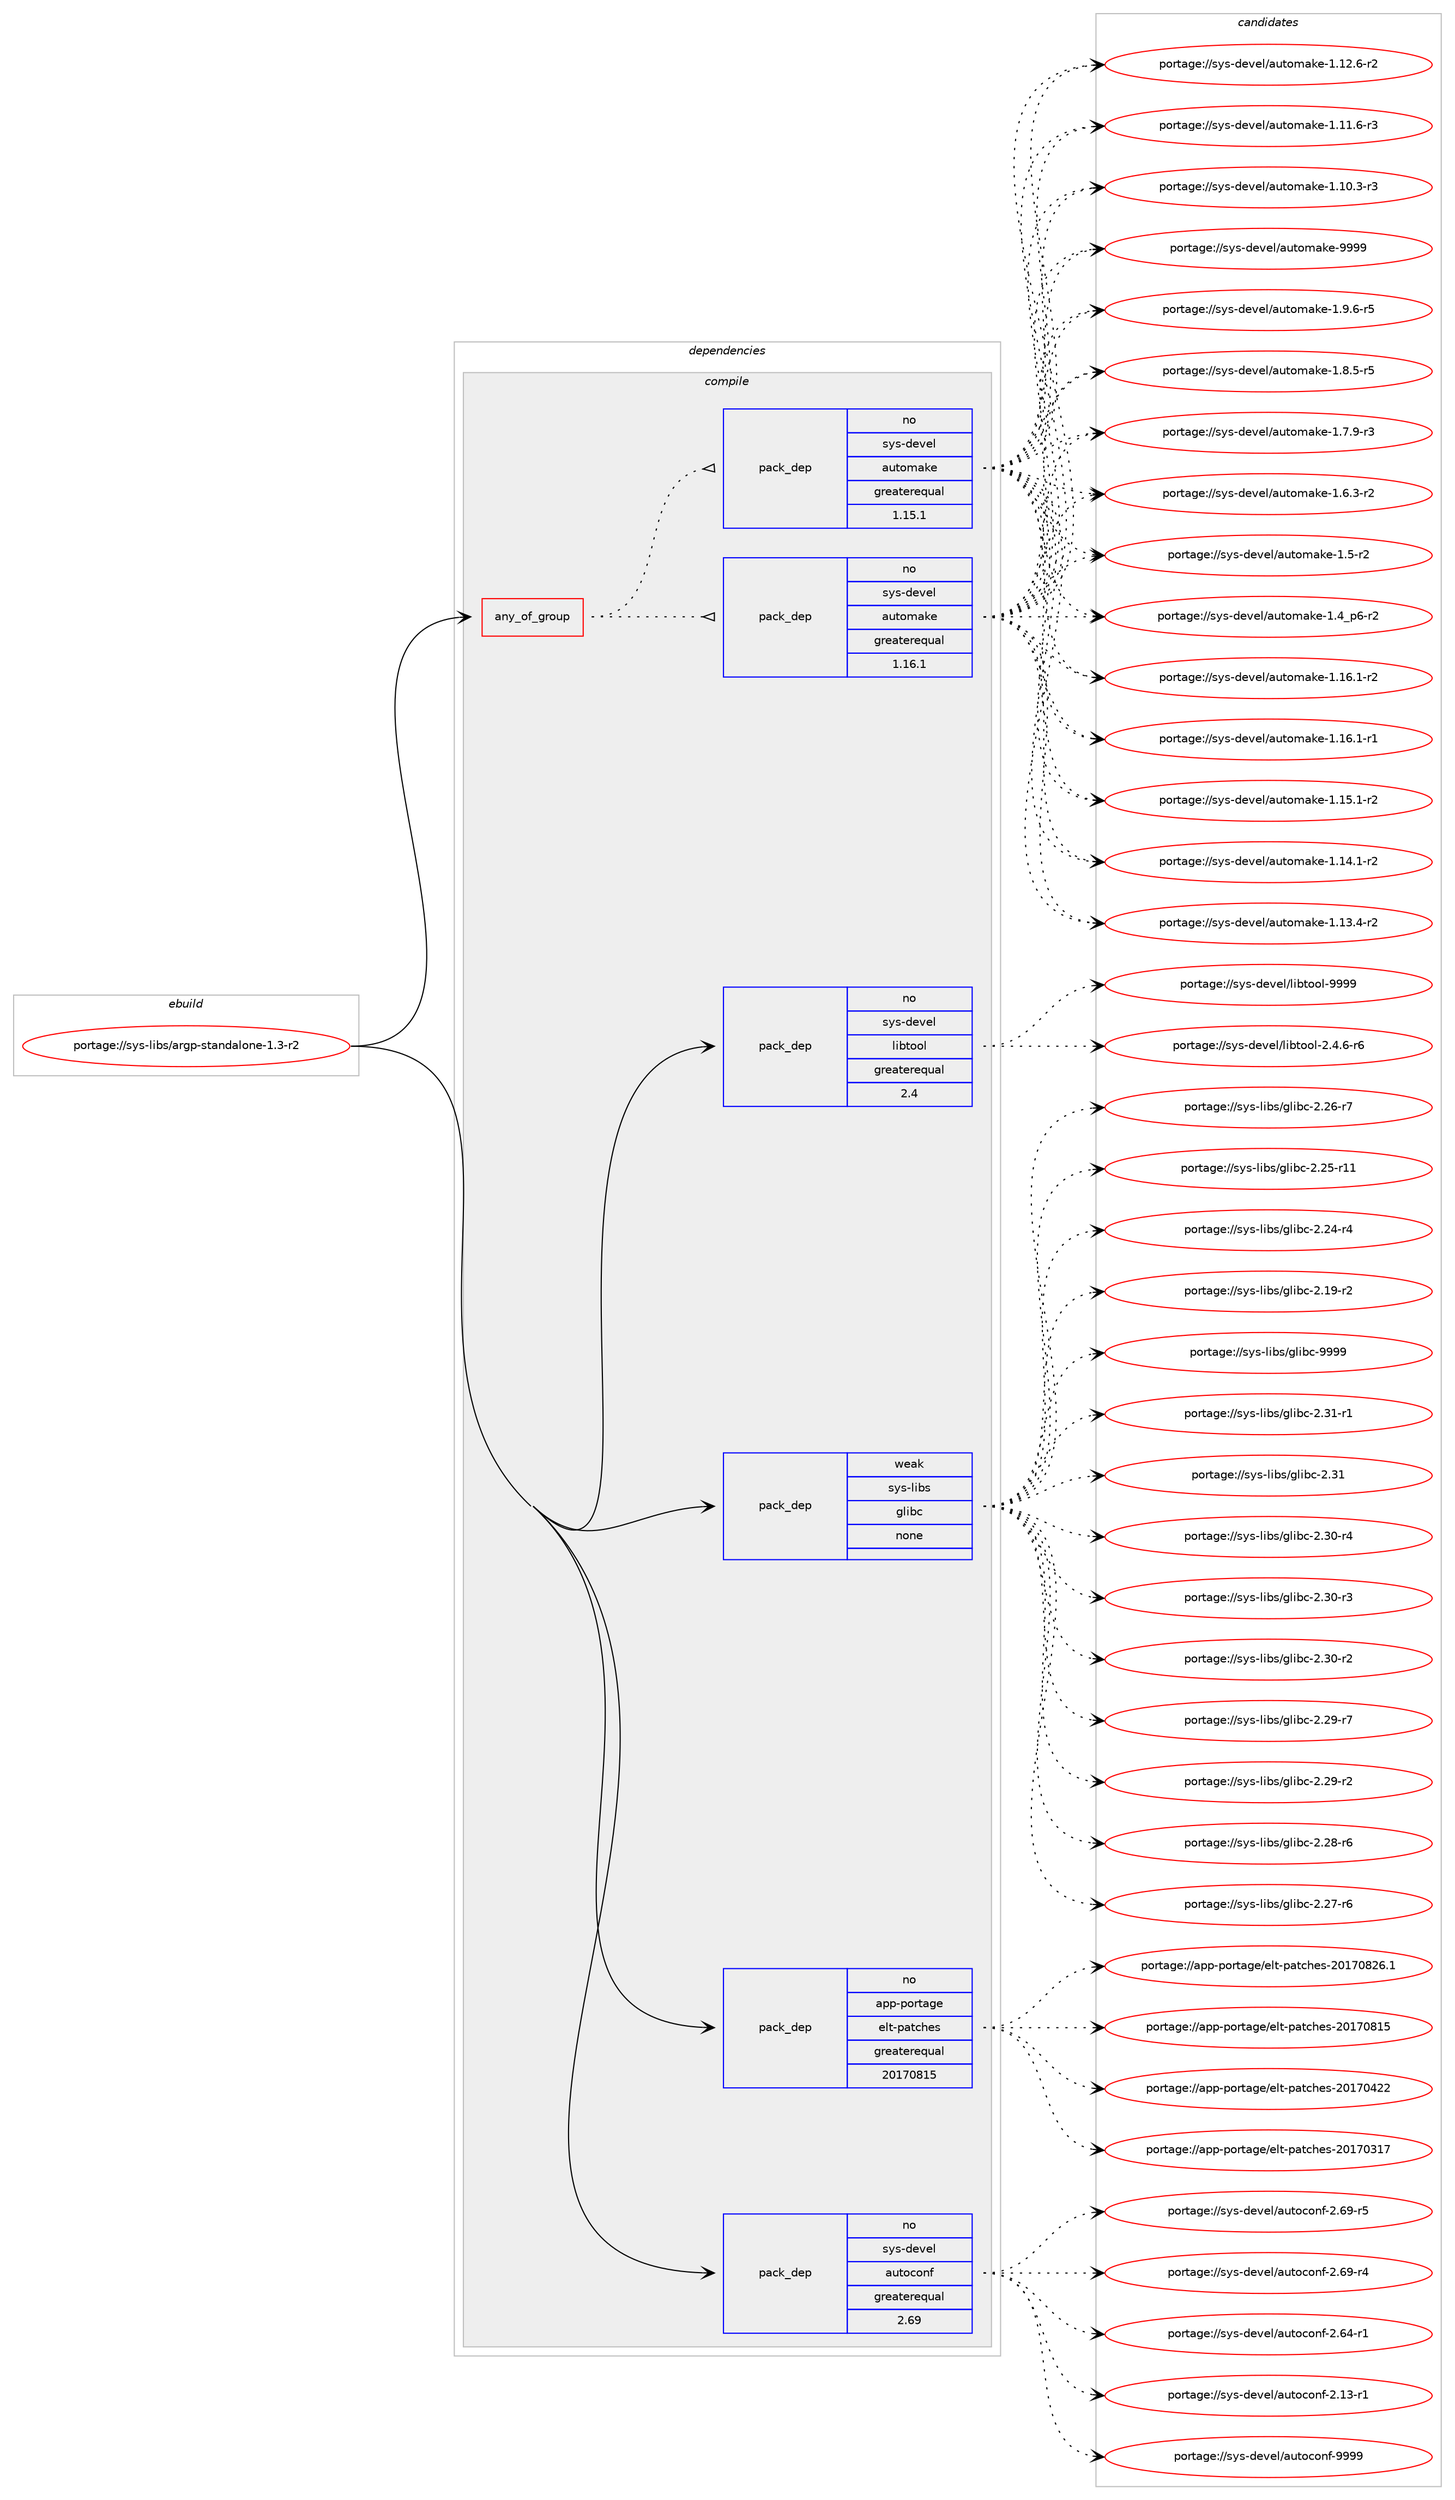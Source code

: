 digraph prolog {

# *************
# Graph options
# *************

newrank=true;
concentrate=true;
compound=true;
graph [rankdir=LR,fontname=Helvetica,fontsize=10,ranksep=1.5];#, ranksep=2.5, nodesep=0.2];
edge  [arrowhead=vee];
node  [fontname=Helvetica,fontsize=10];

# **********
# The ebuild
# **********

subgraph cluster_leftcol {
color=gray;
rank=same;
label=<<i>ebuild</i>>;
id [label="portage://sys-libs/argp-standalone-1.3-r2", color=red, width=4, href="../sys-libs/argp-standalone-1.3-r2.svg"];
}

# ****************
# The dependencies
# ****************

subgraph cluster_midcol {
color=gray;
label=<<i>dependencies</i>>;
subgraph cluster_compile {
fillcolor="#eeeeee";
style=filled;
label=<<i>compile</i>>;
subgraph any705 {
dependency27798 [label=<<TABLE BORDER="0" CELLBORDER="1" CELLSPACING="0" CELLPADDING="4"><TR><TD CELLPADDING="10">any_of_group</TD></TR></TABLE>>, shape=none, color=red];subgraph pack22103 {
dependency27799 [label=<<TABLE BORDER="0" CELLBORDER="1" CELLSPACING="0" CELLPADDING="4" WIDTH="220"><TR><TD ROWSPAN="6" CELLPADDING="30">pack_dep</TD></TR><TR><TD WIDTH="110">no</TD></TR><TR><TD>sys-devel</TD></TR><TR><TD>automake</TD></TR><TR><TD>greaterequal</TD></TR><TR><TD>1.16.1</TD></TR></TABLE>>, shape=none, color=blue];
}
dependency27798:e -> dependency27799:w [weight=20,style="dotted",arrowhead="oinv"];
subgraph pack22104 {
dependency27800 [label=<<TABLE BORDER="0" CELLBORDER="1" CELLSPACING="0" CELLPADDING="4" WIDTH="220"><TR><TD ROWSPAN="6" CELLPADDING="30">pack_dep</TD></TR><TR><TD WIDTH="110">no</TD></TR><TR><TD>sys-devel</TD></TR><TR><TD>automake</TD></TR><TR><TD>greaterequal</TD></TR><TR><TD>1.15.1</TD></TR></TABLE>>, shape=none, color=blue];
}
dependency27798:e -> dependency27800:w [weight=20,style="dotted",arrowhead="oinv"];
}
id:e -> dependency27798:w [weight=20,style="solid",arrowhead="vee"];
subgraph pack22105 {
dependency27801 [label=<<TABLE BORDER="0" CELLBORDER="1" CELLSPACING="0" CELLPADDING="4" WIDTH="220"><TR><TD ROWSPAN="6" CELLPADDING="30">pack_dep</TD></TR><TR><TD WIDTH="110">no</TD></TR><TR><TD>app-portage</TD></TR><TR><TD>elt-patches</TD></TR><TR><TD>greaterequal</TD></TR><TR><TD>20170815</TD></TR></TABLE>>, shape=none, color=blue];
}
id:e -> dependency27801:w [weight=20,style="solid",arrowhead="vee"];
subgraph pack22106 {
dependency27802 [label=<<TABLE BORDER="0" CELLBORDER="1" CELLSPACING="0" CELLPADDING="4" WIDTH="220"><TR><TD ROWSPAN="6" CELLPADDING="30">pack_dep</TD></TR><TR><TD WIDTH="110">no</TD></TR><TR><TD>sys-devel</TD></TR><TR><TD>autoconf</TD></TR><TR><TD>greaterequal</TD></TR><TR><TD>2.69</TD></TR></TABLE>>, shape=none, color=blue];
}
id:e -> dependency27802:w [weight=20,style="solid",arrowhead="vee"];
subgraph pack22107 {
dependency27803 [label=<<TABLE BORDER="0" CELLBORDER="1" CELLSPACING="0" CELLPADDING="4" WIDTH="220"><TR><TD ROWSPAN="6" CELLPADDING="30">pack_dep</TD></TR><TR><TD WIDTH="110">no</TD></TR><TR><TD>sys-devel</TD></TR><TR><TD>libtool</TD></TR><TR><TD>greaterequal</TD></TR><TR><TD>2.4</TD></TR></TABLE>>, shape=none, color=blue];
}
id:e -> dependency27803:w [weight=20,style="solid",arrowhead="vee"];
subgraph pack22108 {
dependency27804 [label=<<TABLE BORDER="0" CELLBORDER="1" CELLSPACING="0" CELLPADDING="4" WIDTH="220"><TR><TD ROWSPAN="6" CELLPADDING="30">pack_dep</TD></TR><TR><TD WIDTH="110">weak</TD></TR><TR><TD>sys-libs</TD></TR><TR><TD>glibc</TD></TR><TR><TD>none</TD></TR><TR><TD></TD></TR></TABLE>>, shape=none, color=blue];
}
id:e -> dependency27804:w [weight=20,style="solid",arrowhead="vee"];
}
subgraph cluster_compileandrun {
fillcolor="#eeeeee";
style=filled;
label=<<i>compile and run</i>>;
}
subgraph cluster_run {
fillcolor="#eeeeee";
style=filled;
label=<<i>run</i>>;
}
}

# **************
# The candidates
# **************

subgraph cluster_choices {
rank=same;
color=gray;
label=<<i>candidates</i>>;

subgraph choice22103 {
color=black;
nodesep=1;
choice115121115451001011181011084797117116111109971071014557575757 [label="portage://sys-devel/automake-9999", color=red, width=4,href="../sys-devel/automake-9999.svg"];
choice115121115451001011181011084797117116111109971071014549465746544511453 [label="portage://sys-devel/automake-1.9.6-r5", color=red, width=4,href="../sys-devel/automake-1.9.6-r5.svg"];
choice115121115451001011181011084797117116111109971071014549465646534511453 [label="portage://sys-devel/automake-1.8.5-r5", color=red, width=4,href="../sys-devel/automake-1.8.5-r5.svg"];
choice115121115451001011181011084797117116111109971071014549465546574511451 [label="portage://sys-devel/automake-1.7.9-r3", color=red, width=4,href="../sys-devel/automake-1.7.9-r3.svg"];
choice115121115451001011181011084797117116111109971071014549465446514511450 [label="portage://sys-devel/automake-1.6.3-r2", color=red, width=4,href="../sys-devel/automake-1.6.3-r2.svg"];
choice11512111545100101118101108479711711611110997107101454946534511450 [label="portage://sys-devel/automake-1.5-r2", color=red, width=4,href="../sys-devel/automake-1.5-r2.svg"];
choice115121115451001011181011084797117116111109971071014549465295112544511450 [label="portage://sys-devel/automake-1.4_p6-r2", color=red, width=4,href="../sys-devel/automake-1.4_p6-r2.svg"];
choice11512111545100101118101108479711711611110997107101454946495446494511450 [label="portage://sys-devel/automake-1.16.1-r2", color=red, width=4,href="../sys-devel/automake-1.16.1-r2.svg"];
choice11512111545100101118101108479711711611110997107101454946495446494511449 [label="portage://sys-devel/automake-1.16.1-r1", color=red, width=4,href="../sys-devel/automake-1.16.1-r1.svg"];
choice11512111545100101118101108479711711611110997107101454946495346494511450 [label="portage://sys-devel/automake-1.15.1-r2", color=red, width=4,href="../sys-devel/automake-1.15.1-r2.svg"];
choice11512111545100101118101108479711711611110997107101454946495246494511450 [label="portage://sys-devel/automake-1.14.1-r2", color=red, width=4,href="../sys-devel/automake-1.14.1-r2.svg"];
choice11512111545100101118101108479711711611110997107101454946495146524511450 [label="portage://sys-devel/automake-1.13.4-r2", color=red, width=4,href="../sys-devel/automake-1.13.4-r2.svg"];
choice11512111545100101118101108479711711611110997107101454946495046544511450 [label="portage://sys-devel/automake-1.12.6-r2", color=red, width=4,href="../sys-devel/automake-1.12.6-r2.svg"];
choice11512111545100101118101108479711711611110997107101454946494946544511451 [label="portage://sys-devel/automake-1.11.6-r3", color=red, width=4,href="../sys-devel/automake-1.11.6-r3.svg"];
choice11512111545100101118101108479711711611110997107101454946494846514511451 [label="portage://sys-devel/automake-1.10.3-r3", color=red, width=4,href="../sys-devel/automake-1.10.3-r3.svg"];
dependency27799:e -> choice115121115451001011181011084797117116111109971071014557575757:w [style=dotted,weight="100"];
dependency27799:e -> choice115121115451001011181011084797117116111109971071014549465746544511453:w [style=dotted,weight="100"];
dependency27799:e -> choice115121115451001011181011084797117116111109971071014549465646534511453:w [style=dotted,weight="100"];
dependency27799:e -> choice115121115451001011181011084797117116111109971071014549465546574511451:w [style=dotted,weight="100"];
dependency27799:e -> choice115121115451001011181011084797117116111109971071014549465446514511450:w [style=dotted,weight="100"];
dependency27799:e -> choice11512111545100101118101108479711711611110997107101454946534511450:w [style=dotted,weight="100"];
dependency27799:e -> choice115121115451001011181011084797117116111109971071014549465295112544511450:w [style=dotted,weight="100"];
dependency27799:e -> choice11512111545100101118101108479711711611110997107101454946495446494511450:w [style=dotted,weight="100"];
dependency27799:e -> choice11512111545100101118101108479711711611110997107101454946495446494511449:w [style=dotted,weight="100"];
dependency27799:e -> choice11512111545100101118101108479711711611110997107101454946495346494511450:w [style=dotted,weight="100"];
dependency27799:e -> choice11512111545100101118101108479711711611110997107101454946495246494511450:w [style=dotted,weight="100"];
dependency27799:e -> choice11512111545100101118101108479711711611110997107101454946495146524511450:w [style=dotted,weight="100"];
dependency27799:e -> choice11512111545100101118101108479711711611110997107101454946495046544511450:w [style=dotted,weight="100"];
dependency27799:e -> choice11512111545100101118101108479711711611110997107101454946494946544511451:w [style=dotted,weight="100"];
dependency27799:e -> choice11512111545100101118101108479711711611110997107101454946494846514511451:w [style=dotted,weight="100"];
}
subgraph choice22104 {
color=black;
nodesep=1;
choice115121115451001011181011084797117116111109971071014557575757 [label="portage://sys-devel/automake-9999", color=red, width=4,href="../sys-devel/automake-9999.svg"];
choice115121115451001011181011084797117116111109971071014549465746544511453 [label="portage://sys-devel/automake-1.9.6-r5", color=red, width=4,href="../sys-devel/automake-1.9.6-r5.svg"];
choice115121115451001011181011084797117116111109971071014549465646534511453 [label="portage://sys-devel/automake-1.8.5-r5", color=red, width=4,href="../sys-devel/automake-1.8.5-r5.svg"];
choice115121115451001011181011084797117116111109971071014549465546574511451 [label="portage://sys-devel/automake-1.7.9-r3", color=red, width=4,href="../sys-devel/automake-1.7.9-r3.svg"];
choice115121115451001011181011084797117116111109971071014549465446514511450 [label="portage://sys-devel/automake-1.6.3-r2", color=red, width=4,href="../sys-devel/automake-1.6.3-r2.svg"];
choice11512111545100101118101108479711711611110997107101454946534511450 [label="portage://sys-devel/automake-1.5-r2", color=red, width=4,href="../sys-devel/automake-1.5-r2.svg"];
choice115121115451001011181011084797117116111109971071014549465295112544511450 [label="portage://sys-devel/automake-1.4_p6-r2", color=red, width=4,href="../sys-devel/automake-1.4_p6-r2.svg"];
choice11512111545100101118101108479711711611110997107101454946495446494511450 [label="portage://sys-devel/automake-1.16.1-r2", color=red, width=4,href="../sys-devel/automake-1.16.1-r2.svg"];
choice11512111545100101118101108479711711611110997107101454946495446494511449 [label="portage://sys-devel/automake-1.16.1-r1", color=red, width=4,href="../sys-devel/automake-1.16.1-r1.svg"];
choice11512111545100101118101108479711711611110997107101454946495346494511450 [label="portage://sys-devel/automake-1.15.1-r2", color=red, width=4,href="../sys-devel/automake-1.15.1-r2.svg"];
choice11512111545100101118101108479711711611110997107101454946495246494511450 [label="portage://sys-devel/automake-1.14.1-r2", color=red, width=4,href="../sys-devel/automake-1.14.1-r2.svg"];
choice11512111545100101118101108479711711611110997107101454946495146524511450 [label="portage://sys-devel/automake-1.13.4-r2", color=red, width=4,href="../sys-devel/automake-1.13.4-r2.svg"];
choice11512111545100101118101108479711711611110997107101454946495046544511450 [label="portage://sys-devel/automake-1.12.6-r2", color=red, width=4,href="../sys-devel/automake-1.12.6-r2.svg"];
choice11512111545100101118101108479711711611110997107101454946494946544511451 [label="portage://sys-devel/automake-1.11.6-r3", color=red, width=4,href="../sys-devel/automake-1.11.6-r3.svg"];
choice11512111545100101118101108479711711611110997107101454946494846514511451 [label="portage://sys-devel/automake-1.10.3-r3", color=red, width=4,href="../sys-devel/automake-1.10.3-r3.svg"];
dependency27800:e -> choice115121115451001011181011084797117116111109971071014557575757:w [style=dotted,weight="100"];
dependency27800:e -> choice115121115451001011181011084797117116111109971071014549465746544511453:w [style=dotted,weight="100"];
dependency27800:e -> choice115121115451001011181011084797117116111109971071014549465646534511453:w [style=dotted,weight="100"];
dependency27800:e -> choice115121115451001011181011084797117116111109971071014549465546574511451:w [style=dotted,weight="100"];
dependency27800:e -> choice115121115451001011181011084797117116111109971071014549465446514511450:w [style=dotted,weight="100"];
dependency27800:e -> choice11512111545100101118101108479711711611110997107101454946534511450:w [style=dotted,weight="100"];
dependency27800:e -> choice115121115451001011181011084797117116111109971071014549465295112544511450:w [style=dotted,weight="100"];
dependency27800:e -> choice11512111545100101118101108479711711611110997107101454946495446494511450:w [style=dotted,weight="100"];
dependency27800:e -> choice11512111545100101118101108479711711611110997107101454946495446494511449:w [style=dotted,weight="100"];
dependency27800:e -> choice11512111545100101118101108479711711611110997107101454946495346494511450:w [style=dotted,weight="100"];
dependency27800:e -> choice11512111545100101118101108479711711611110997107101454946495246494511450:w [style=dotted,weight="100"];
dependency27800:e -> choice11512111545100101118101108479711711611110997107101454946495146524511450:w [style=dotted,weight="100"];
dependency27800:e -> choice11512111545100101118101108479711711611110997107101454946495046544511450:w [style=dotted,weight="100"];
dependency27800:e -> choice11512111545100101118101108479711711611110997107101454946494946544511451:w [style=dotted,weight="100"];
dependency27800:e -> choice11512111545100101118101108479711711611110997107101454946494846514511451:w [style=dotted,weight="100"];
}
subgraph choice22105 {
color=black;
nodesep=1;
choice971121124511211111411697103101471011081164511297116991041011154550484955485650544649 [label="portage://app-portage/elt-patches-20170826.1", color=red, width=4,href="../app-portage/elt-patches-20170826.1.svg"];
choice97112112451121111141169710310147101108116451129711699104101115455048495548564953 [label="portage://app-portage/elt-patches-20170815", color=red, width=4,href="../app-portage/elt-patches-20170815.svg"];
choice97112112451121111141169710310147101108116451129711699104101115455048495548525050 [label="portage://app-portage/elt-patches-20170422", color=red, width=4,href="../app-portage/elt-patches-20170422.svg"];
choice97112112451121111141169710310147101108116451129711699104101115455048495548514955 [label="portage://app-portage/elt-patches-20170317", color=red, width=4,href="../app-portage/elt-patches-20170317.svg"];
dependency27801:e -> choice971121124511211111411697103101471011081164511297116991041011154550484955485650544649:w [style=dotted,weight="100"];
dependency27801:e -> choice97112112451121111141169710310147101108116451129711699104101115455048495548564953:w [style=dotted,weight="100"];
dependency27801:e -> choice97112112451121111141169710310147101108116451129711699104101115455048495548525050:w [style=dotted,weight="100"];
dependency27801:e -> choice97112112451121111141169710310147101108116451129711699104101115455048495548514955:w [style=dotted,weight="100"];
}
subgraph choice22106 {
color=black;
nodesep=1;
choice115121115451001011181011084797117116111991111101024557575757 [label="portage://sys-devel/autoconf-9999", color=red, width=4,href="../sys-devel/autoconf-9999.svg"];
choice1151211154510010111810110847971171161119911111010245504654574511453 [label="portage://sys-devel/autoconf-2.69-r5", color=red, width=4,href="../sys-devel/autoconf-2.69-r5.svg"];
choice1151211154510010111810110847971171161119911111010245504654574511452 [label="portage://sys-devel/autoconf-2.69-r4", color=red, width=4,href="../sys-devel/autoconf-2.69-r4.svg"];
choice1151211154510010111810110847971171161119911111010245504654524511449 [label="portage://sys-devel/autoconf-2.64-r1", color=red, width=4,href="../sys-devel/autoconf-2.64-r1.svg"];
choice1151211154510010111810110847971171161119911111010245504649514511449 [label="portage://sys-devel/autoconf-2.13-r1", color=red, width=4,href="../sys-devel/autoconf-2.13-r1.svg"];
dependency27802:e -> choice115121115451001011181011084797117116111991111101024557575757:w [style=dotted,weight="100"];
dependency27802:e -> choice1151211154510010111810110847971171161119911111010245504654574511453:w [style=dotted,weight="100"];
dependency27802:e -> choice1151211154510010111810110847971171161119911111010245504654574511452:w [style=dotted,weight="100"];
dependency27802:e -> choice1151211154510010111810110847971171161119911111010245504654524511449:w [style=dotted,weight="100"];
dependency27802:e -> choice1151211154510010111810110847971171161119911111010245504649514511449:w [style=dotted,weight="100"];
}
subgraph choice22107 {
color=black;
nodesep=1;
choice1151211154510010111810110847108105981161111111084557575757 [label="portage://sys-devel/libtool-9999", color=red, width=4,href="../sys-devel/libtool-9999.svg"];
choice1151211154510010111810110847108105981161111111084550465246544511454 [label="portage://sys-devel/libtool-2.4.6-r6", color=red, width=4,href="../sys-devel/libtool-2.4.6-r6.svg"];
dependency27803:e -> choice1151211154510010111810110847108105981161111111084557575757:w [style=dotted,weight="100"];
dependency27803:e -> choice1151211154510010111810110847108105981161111111084550465246544511454:w [style=dotted,weight="100"];
}
subgraph choice22108 {
color=black;
nodesep=1;
choice11512111545108105981154710310810598994557575757 [label="portage://sys-libs/glibc-9999", color=red, width=4,href="../sys-libs/glibc-9999.svg"];
choice115121115451081059811547103108105989945504651494511449 [label="portage://sys-libs/glibc-2.31-r1", color=red, width=4,href="../sys-libs/glibc-2.31-r1.svg"];
choice11512111545108105981154710310810598994550465149 [label="portage://sys-libs/glibc-2.31", color=red, width=4,href="../sys-libs/glibc-2.31.svg"];
choice115121115451081059811547103108105989945504651484511452 [label="portage://sys-libs/glibc-2.30-r4", color=red, width=4,href="../sys-libs/glibc-2.30-r4.svg"];
choice115121115451081059811547103108105989945504651484511451 [label="portage://sys-libs/glibc-2.30-r3", color=red, width=4,href="../sys-libs/glibc-2.30-r3.svg"];
choice115121115451081059811547103108105989945504651484511450 [label="portage://sys-libs/glibc-2.30-r2", color=red, width=4,href="../sys-libs/glibc-2.30-r2.svg"];
choice115121115451081059811547103108105989945504650574511455 [label="portage://sys-libs/glibc-2.29-r7", color=red, width=4,href="../sys-libs/glibc-2.29-r7.svg"];
choice115121115451081059811547103108105989945504650574511450 [label="portage://sys-libs/glibc-2.29-r2", color=red, width=4,href="../sys-libs/glibc-2.29-r2.svg"];
choice115121115451081059811547103108105989945504650564511454 [label="portage://sys-libs/glibc-2.28-r6", color=red, width=4,href="../sys-libs/glibc-2.28-r6.svg"];
choice115121115451081059811547103108105989945504650554511454 [label="portage://sys-libs/glibc-2.27-r6", color=red, width=4,href="../sys-libs/glibc-2.27-r6.svg"];
choice115121115451081059811547103108105989945504650544511455 [label="portage://sys-libs/glibc-2.26-r7", color=red, width=4,href="../sys-libs/glibc-2.26-r7.svg"];
choice11512111545108105981154710310810598994550465053451144949 [label="portage://sys-libs/glibc-2.25-r11", color=red, width=4,href="../sys-libs/glibc-2.25-r11.svg"];
choice115121115451081059811547103108105989945504650524511452 [label="portage://sys-libs/glibc-2.24-r4", color=red, width=4,href="../sys-libs/glibc-2.24-r4.svg"];
choice115121115451081059811547103108105989945504649574511450 [label="portage://sys-libs/glibc-2.19-r2", color=red, width=4,href="../sys-libs/glibc-2.19-r2.svg"];
dependency27804:e -> choice11512111545108105981154710310810598994557575757:w [style=dotted,weight="100"];
dependency27804:e -> choice115121115451081059811547103108105989945504651494511449:w [style=dotted,weight="100"];
dependency27804:e -> choice11512111545108105981154710310810598994550465149:w [style=dotted,weight="100"];
dependency27804:e -> choice115121115451081059811547103108105989945504651484511452:w [style=dotted,weight="100"];
dependency27804:e -> choice115121115451081059811547103108105989945504651484511451:w [style=dotted,weight="100"];
dependency27804:e -> choice115121115451081059811547103108105989945504651484511450:w [style=dotted,weight="100"];
dependency27804:e -> choice115121115451081059811547103108105989945504650574511455:w [style=dotted,weight="100"];
dependency27804:e -> choice115121115451081059811547103108105989945504650574511450:w [style=dotted,weight="100"];
dependency27804:e -> choice115121115451081059811547103108105989945504650564511454:w [style=dotted,weight="100"];
dependency27804:e -> choice115121115451081059811547103108105989945504650554511454:w [style=dotted,weight="100"];
dependency27804:e -> choice115121115451081059811547103108105989945504650544511455:w [style=dotted,weight="100"];
dependency27804:e -> choice11512111545108105981154710310810598994550465053451144949:w [style=dotted,weight="100"];
dependency27804:e -> choice115121115451081059811547103108105989945504650524511452:w [style=dotted,weight="100"];
dependency27804:e -> choice115121115451081059811547103108105989945504649574511450:w [style=dotted,weight="100"];
}
}

}
